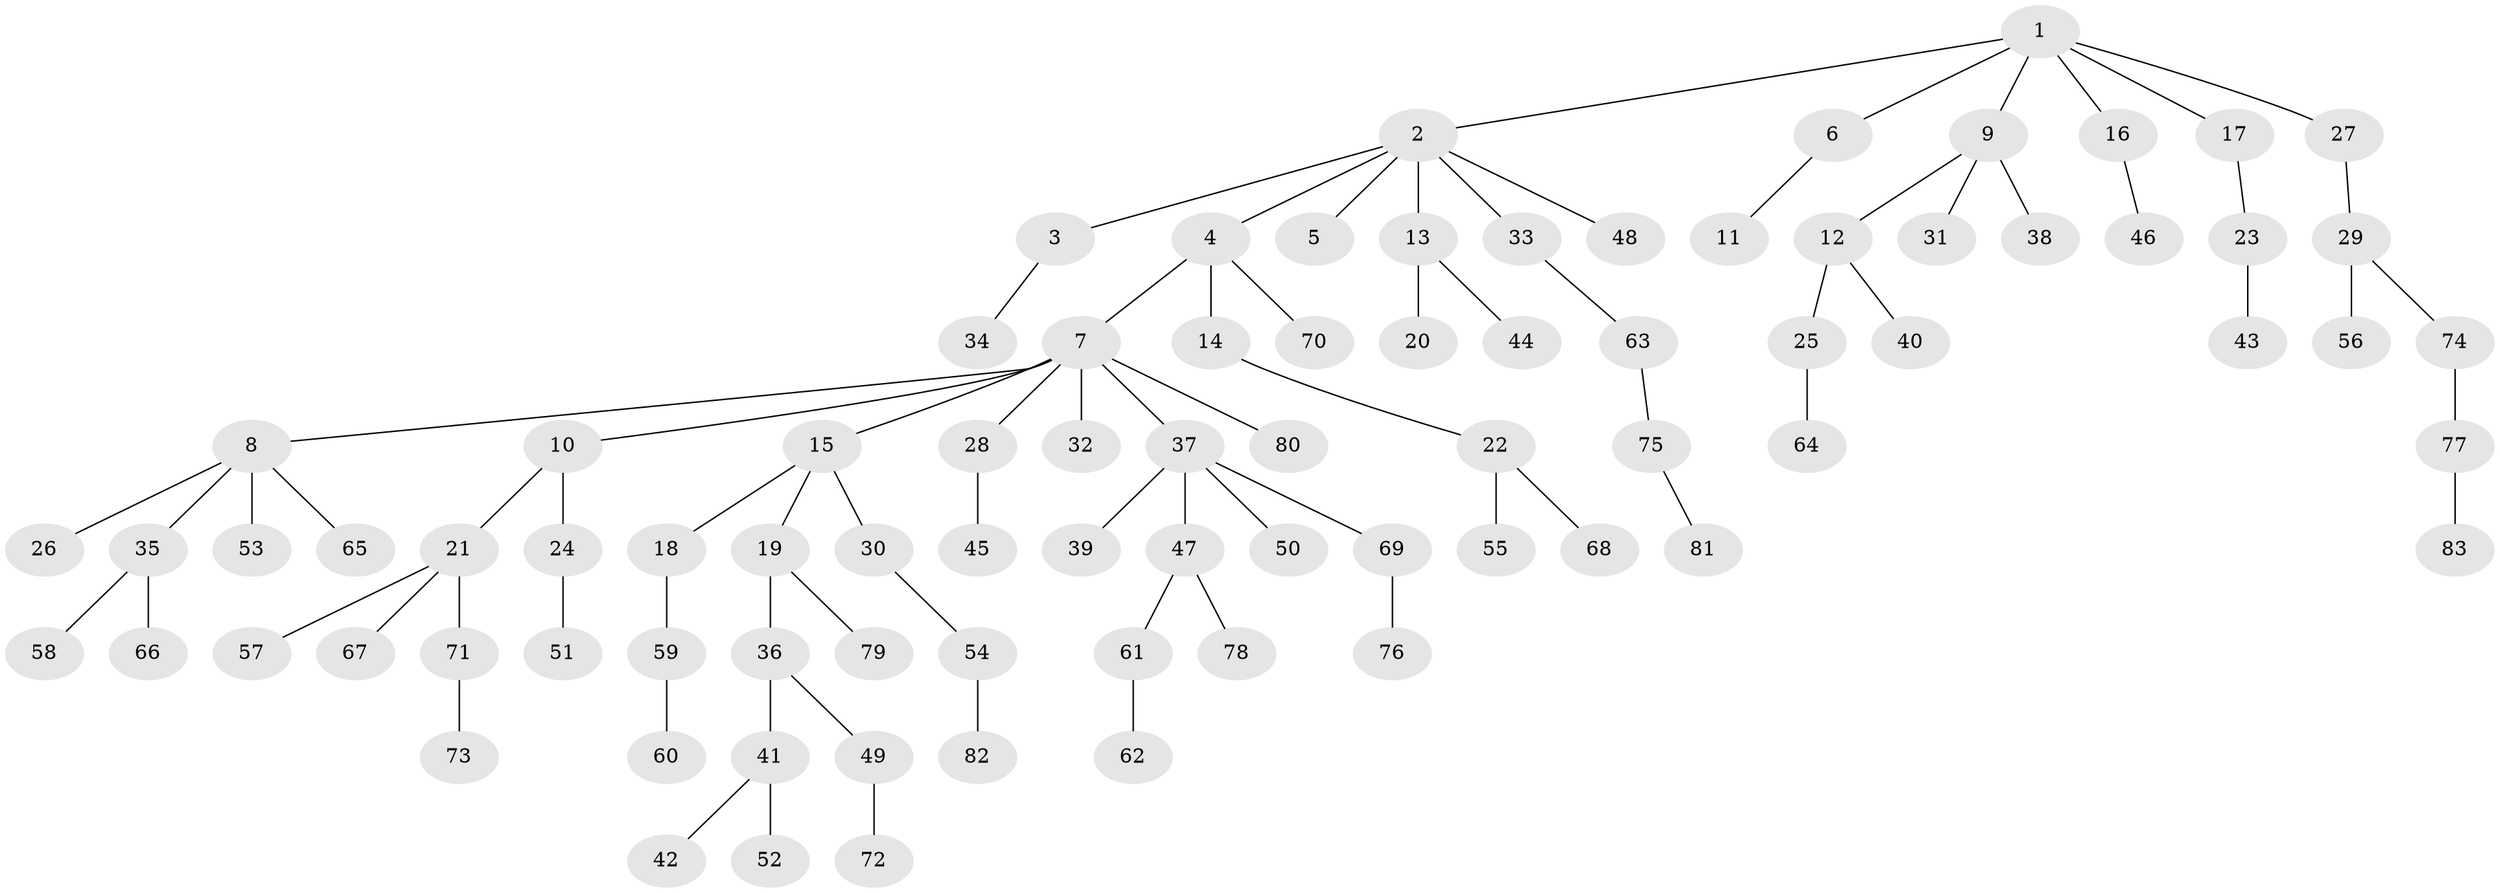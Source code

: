 // coarse degree distribution, {11: 0.017543859649122806, 1: 0.5964912280701754, 4: 0.10526315789473684, 8: 0.017543859649122806, 5: 0.017543859649122806, 3: 0.03508771929824561, 2: 0.21052631578947367}
// Generated by graph-tools (version 1.1) at 2025/24/03/03/25 07:24:05]
// undirected, 83 vertices, 82 edges
graph export_dot {
graph [start="1"]
  node [color=gray90,style=filled];
  1;
  2;
  3;
  4;
  5;
  6;
  7;
  8;
  9;
  10;
  11;
  12;
  13;
  14;
  15;
  16;
  17;
  18;
  19;
  20;
  21;
  22;
  23;
  24;
  25;
  26;
  27;
  28;
  29;
  30;
  31;
  32;
  33;
  34;
  35;
  36;
  37;
  38;
  39;
  40;
  41;
  42;
  43;
  44;
  45;
  46;
  47;
  48;
  49;
  50;
  51;
  52;
  53;
  54;
  55;
  56;
  57;
  58;
  59;
  60;
  61;
  62;
  63;
  64;
  65;
  66;
  67;
  68;
  69;
  70;
  71;
  72;
  73;
  74;
  75;
  76;
  77;
  78;
  79;
  80;
  81;
  82;
  83;
  1 -- 2;
  1 -- 6;
  1 -- 9;
  1 -- 16;
  1 -- 17;
  1 -- 27;
  2 -- 3;
  2 -- 4;
  2 -- 5;
  2 -- 13;
  2 -- 33;
  2 -- 48;
  3 -- 34;
  4 -- 7;
  4 -- 14;
  4 -- 70;
  6 -- 11;
  7 -- 8;
  7 -- 10;
  7 -- 15;
  7 -- 28;
  7 -- 32;
  7 -- 37;
  7 -- 80;
  8 -- 26;
  8 -- 35;
  8 -- 53;
  8 -- 65;
  9 -- 12;
  9 -- 31;
  9 -- 38;
  10 -- 21;
  10 -- 24;
  12 -- 25;
  12 -- 40;
  13 -- 20;
  13 -- 44;
  14 -- 22;
  15 -- 18;
  15 -- 19;
  15 -- 30;
  16 -- 46;
  17 -- 23;
  18 -- 59;
  19 -- 36;
  19 -- 79;
  21 -- 57;
  21 -- 67;
  21 -- 71;
  22 -- 55;
  22 -- 68;
  23 -- 43;
  24 -- 51;
  25 -- 64;
  27 -- 29;
  28 -- 45;
  29 -- 56;
  29 -- 74;
  30 -- 54;
  33 -- 63;
  35 -- 58;
  35 -- 66;
  36 -- 41;
  36 -- 49;
  37 -- 39;
  37 -- 47;
  37 -- 50;
  37 -- 69;
  41 -- 42;
  41 -- 52;
  47 -- 61;
  47 -- 78;
  49 -- 72;
  54 -- 82;
  59 -- 60;
  61 -- 62;
  63 -- 75;
  69 -- 76;
  71 -- 73;
  74 -- 77;
  75 -- 81;
  77 -- 83;
}
